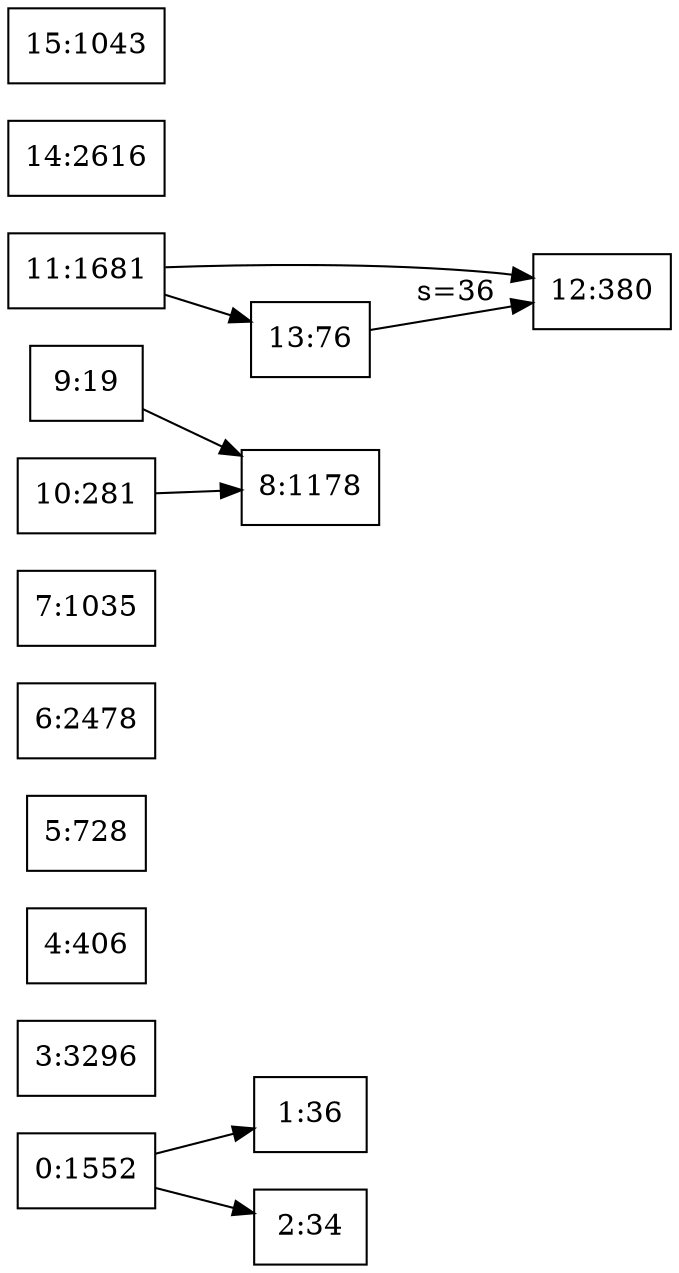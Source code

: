 digraph g { 
	rankdir = LR 
	0 [shape=box, label="0:1552"] 
	0 -> 1
	0 -> 2
	1 [shape=box, label="1:36"] 
	2 [shape=box, label="2:34"] 
	3 [shape=box, label="3:3296"] 
	4 [shape=box, label="4:406"] 
	5 [shape=box, label="5:728"] 
	6 [shape=box, label="6:2478"] 
	7 [shape=box, label="7:1035"] 
	8 [shape=box, label="8:1178"] 
	9 [shape=box, label="9:19"] 
	9 -> 8
	10 [shape=box, label="10:281"] 
	10 -> 8
	11 [shape=box, label="11:1681"] 
	11 -> 12
	11 -> 13
	12 [shape=box, label="12:380"] 
	13 [shape=box, label="13:76"] 
	13 -> 12 [label="s=36"] 
	14 [shape=box, label="14:2616"] 
	15 [shape=box, label="15:1043"] 
} 
